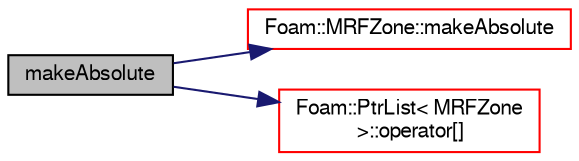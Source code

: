 digraph "makeAbsolute"
{
  bgcolor="transparent";
  edge [fontname="FreeSans",fontsize="10",labelfontname="FreeSans",labelfontsize="10"];
  node [fontname="FreeSans",fontsize="10",shape=record];
  rankdir="LR";
  Node931 [label="makeAbsolute",height=0.2,width=0.4,color="black", fillcolor="grey75", style="filled", fontcolor="black"];
  Node931 -> Node932 [color="midnightblue",fontsize="10",style="solid",fontname="FreeSans"];
  Node932 [label="Foam::MRFZone::makeAbsolute",height=0.2,width=0.4,color="red",URL="$a21898.html#a8af73e040f6428dc8928b81087ee9ecd",tooltip="Make the given relative velocity absolute within the MRF region. "];
  Node931 -> Node937 [color="midnightblue",fontsize="10",style="solid",fontname="FreeSans"];
  Node937 [label="Foam::PtrList\< MRFZone\l \>::operator[]",height=0.2,width=0.4,color="red",URL="$a25914.html#a92eab3a97cd59afdf63a26b0a90642a9",tooltip="Return element const reference. "];
}
